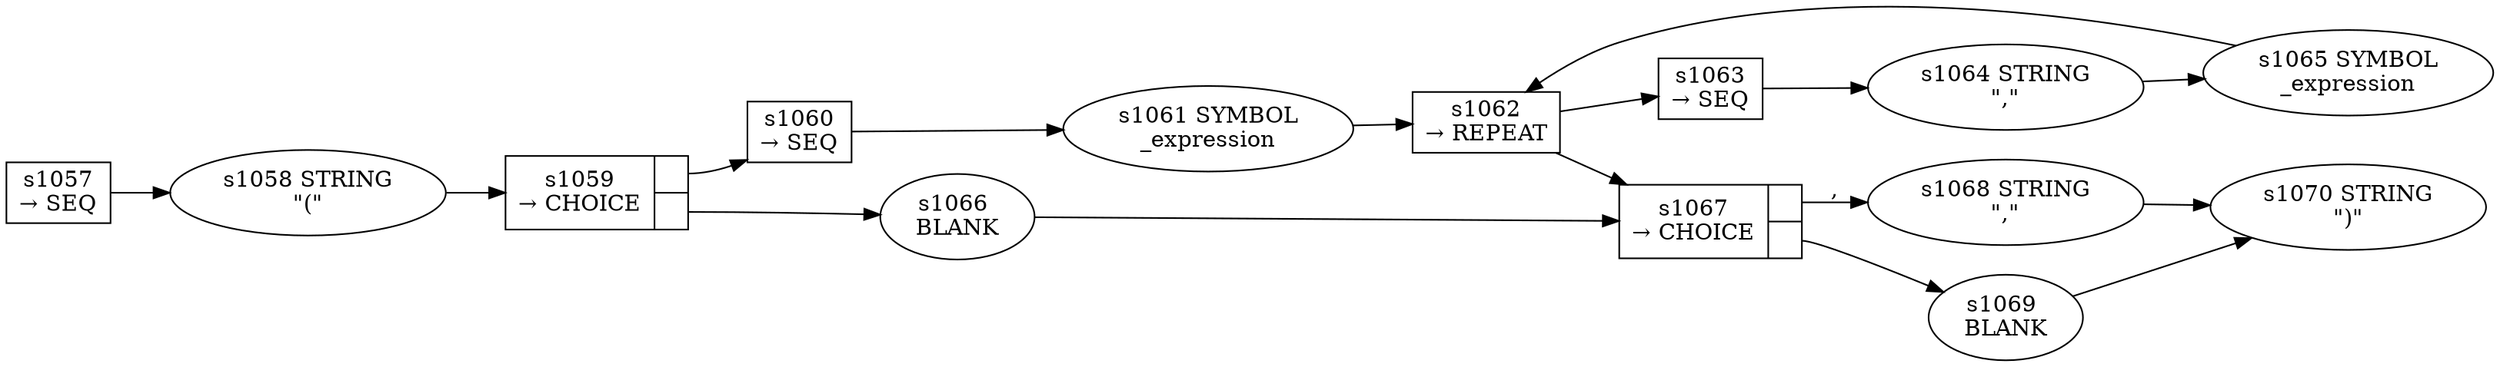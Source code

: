 
  digraph arguments {
  
    rankdir=LR;
  
    s1057 [label="s1057\n&rarr; SEQ", shape=record, fixedsize=false, peripheries=1];
  s1058 [label="s1058 STRING\n\"(\""];
  s1057 -> s1058 [];
  s1059 [label="{s1059\n&rarr; CHOICE|{<p0>|<p1>}}", shape=record, fixedsize=false, peripheries=1];
  s1060 [label="s1060\n&rarr; SEQ", shape=record, fixedsize=false, peripheries=1];
  s1061 [label="s1061 SYMBOL\n_expression" href="rust-grammar.json._expression.dot.svg"];
  s1060 -> s1061 [];
  s1062 [label="s1062\n&rarr; REPEAT", shape=record, fixedsize=false, peripheries=1];
  s1063 [label="s1063\n&rarr; SEQ", shape=record, fixedsize=false, peripheries=1];
  s1064 [label="s1064 STRING\n\",\""];
  s1063 -> s1064 [];
  s1065 [label="s1065 SYMBOL\n_expression" href="rust-grammar.json._expression.dot.svg"];
  s1064 -> s1065 [];
  s1062 -> s1063 [];
  s1065 -> s1062 [];
  s1061 -> s1062 [];
  s1059:p0 -> s1060 [label=""];
  s1066 [label="s1066 \nBLANK"];
  s1059:p1 -> s1066 [label=""];
  s1058 -> s1059 [];
  s1067 [label="{s1067\n&rarr; CHOICE|{<p0>|<p1>}}", shape=record, fixedsize=false, peripheries=1];
  s1068 [label="s1068 STRING\n\",\""];
  s1067:p0 -> s1068 [label=","];
  s1069 [label="s1069 \nBLANK"];
  s1067:p1 -> s1069 [label=""];
  s1062 -> s1067 [];
  s1066 -> s1067 [];
  s1070 [label="s1070 STRING\n\")\""];
  s1068 -> s1070 [];
  s1069 -> s1070 [];
  
  }
  